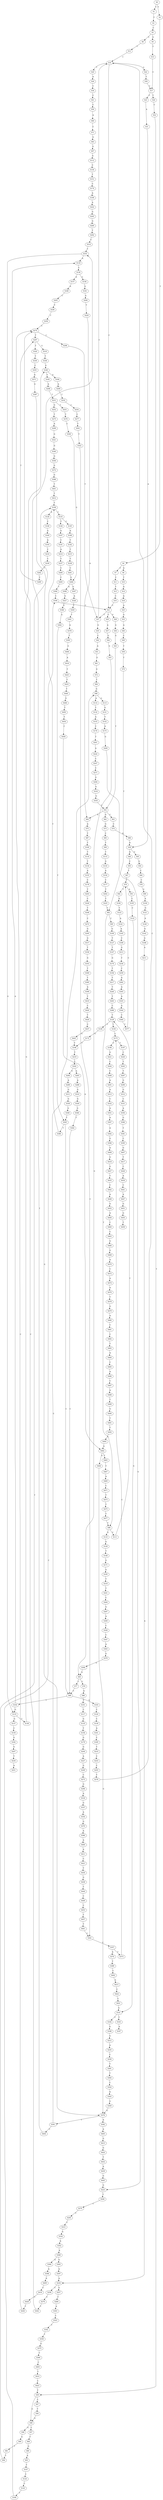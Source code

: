 strict digraph  {
	S0 -> S1 [ label = C ];
	S0 -> S2 [ label = T ];
	S1 -> S3 [ label = T ];
	S2 -> S4 [ label = T ];
	S3 -> S5 [ label = C ];
	S4 -> S6 [ label = A ];
	S4 -> S7 [ label = C ];
	S5 -> S8 [ label = C ];
	S5 -> S9 [ label = G ];
	S6 -> S10 [ label = T ];
	S7 -> S11 [ label = C ];
	S8 -> S12 [ label = T ];
	S9 -> S13 [ label = T ];
	S10 -> S14 [ label = A ];
	S11 -> S15 [ label = T ];
	S12 -> S16 [ label = C ];
	S13 -> S17 [ label = C ];
	S14 -> S18 [ label = A ];
	S15 -> S19 [ label = C ];
	S16 -> S20 [ label = T ];
	S16 -> S21 [ label = C ];
	S16 -> S22 [ label = G ];
	S17 -> S23 [ label = C ];
	S17 -> S24 [ label = T ];
	S18 -> S25 [ label = A ];
	S19 -> S21 [ label = C ];
	S20 -> S26 [ label = A ];
	S21 -> S27 [ label = T ];
	S21 -> S28 [ label = G ];
	S21 -> S29 [ label = C ];
	S22 -> S30 [ label = T ];
	S23 -> S31 [ label = A ];
	S24 -> S32 [ label = C ];
	S25 -> S33 [ label = G ];
	S26 -> S34 [ label = C ];
	S27 -> S16 [ label = C ];
	S27 -> S35 [ label = G ];
	S28 -> S36 [ label = G ];
	S29 -> S37 [ label = A ];
	S30 -> S17 [ label = C ];
	S31 -> S38 [ label = A ];
	S32 -> S39 [ label = T ];
	S33 -> S40 [ label = A ];
	S34 -> S41 [ label = C ];
	S35 -> S42 [ label = C ];
	S36 -> S43 [ label = G ];
	S37 -> S44 [ label = G ];
	S38 -> S45 [ label = G ];
	S38 -> S46 [ label = A ];
	S39 -> S47 [ label = C ];
	S39 -> S48 [ label = G ];
	S40 -> S49 [ label = C ];
	S41 -> S50 [ label = C ];
	S42 -> S51 [ label = A ];
	S43 -> S52 [ label = T ];
	S44 -> S53 [ label = G ];
	S45 -> S54 [ label = G ];
	S46 -> S55 [ label = C ];
	S47 -> S56 [ label = T ];
	S48 -> S57 [ label = C ];
	S48 -> S58 [ label = G ];
	S49 -> S59 [ label = T ];
	S50 -> S60 [ label = A ];
	S51 -> S61 [ label = G ];
	S52 -> S62 [ label = G ];
	S52 -> S63 [ label = C ];
	S52 -> S64 [ label = A ];
	S53 -> S65 [ label = G ];
	S54 -> S66 [ label = C ];
	S55 -> S67 [ label = T ];
	S56 -> S48 [ label = G ];
	S57 -> S68 [ label = T ];
	S58 -> S69 [ label = G ];
	S59 -> S70 [ label = T ];
	S60 -> S71 [ label = C ];
	S61 -> S72 [ label = G ];
	S62 -> S73 [ label = G ];
	S63 -> S74 [ label = C ];
	S64 -> S75 [ label = A ];
	S65 -> S76 [ label = C ];
	S65 -> S77 [ label = T ];
	S66 -> S78 [ label = C ];
	S67 -> S79 [ label = C ];
	S68 -> S80 [ label = G ];
	S69 -> S81 [ label = T ];
	S70 -> S82 [ label = T ];
	S71 -> S83 [ label = G ];
	S72 -> S84 [ label = T ];
	S73 -> S85 [ label = C ];
	S74 -> S86 [ label = A ];
	S75 -> S87 [ label = T ];
	S76 -> S88 [ label = A ];
	S77 -> S89 [ label = C ];
	S78 -> S90 [ label = G ];
	S79 -> S91 [ label = A ];
	S79 -> S92 [ label = T ];
	S80 -> S93 [ label = A ];
	S81 -> S94 [ label = T ];
	S82 -> S95 [ label = C ];
	S82 -> S96 [ label = T ];
	S83 -> S97 [ label = G ];
	S84 -> S98 [ label = G ];
	S85 -> S99 [ label = T ];
	S86 -> S38 [ label = A ];
	S87 -> S100 [ label = T ];
	S88 -> S101 [ label = T ];
	S89 -> S102 [ label = T ];
	S89 -> S103 [ label = G ];
	S90 -> S104 [ label = A ];
	S91 -> S105 [ label = C ];
	S92 -> S106 [ label = A ];
	S93 -> S107 [ label = T ];
	S94 -> S108 [ label = T ];
	S95 -> S109 [ label = G ];
	S96 -> S110 [ label = G ];
	S96 -> S111 [ label = C ];
	S97 -> S112 [ label = G ];
	S98 -> S113 [ label = G ];
	S98 -> S114 [ label = A ];
	S99 -> S115 [ label = T ];
	S100 -> S116 [ label = T ];
	S101 -> S117 [ label = C ];
	S102 -> S118 [ label = A ];
	S102 -> S119 [ label = G ];
	S103 -> S120 [ label = C ];
	S104 -> S121 [ label = G ];
	S105 -> S122 [ label = C ];
	S106 -> S123 [ label = T ];
	S107 -> S124 [ label = C ];
	S108 -> S125 [ label = C ];
	S108 -> S126 [ label = A ];
	S109 -> S127 [ label = T ];
	S110 -> S128 [ label = G ];
	S111 -> S129 [ label = T ];
	S112 -> S130 [ label = C ];
	S113 -> S131 [ label = G ];
	S114 -> S132 [ label = T ];
	S115 -> S133 [ label = G ];
	S116 -> S134 [ label = T ];
	S117 -> S135 [ label = G ];
	S118 -> S136 [ label = C ];
	S119 -> S137 [ label = G ];
	S119 -> S138 [ label = T ];
	S120 -> S139 [ label = C ];
	S121 -> S140 [ label = A ];
	S122 -> S141 [ label = G ];
	S123 -> S142 [ label = A ];
	S124 -> S143 [ label = C ];
	S125 -> S144 [ label = T ];
	S125 -> S145 [ label = C ];
	S126 -> S146 [ label = C ];
	S127 -> S147 [ label = T ];
	S128 -> S148 [ label = T ];
	S129 -> S149 [ label = C ];
	S129 -> S150 [ label = T ];
	S130 -> S151 [ label = T ];
	S131 -> S152 [ label = T ];
	S132 -> S153 [ label = A ];
	S133 -> S154 [ label = A ];
	S134 -> S155 [ label = A ];
	S135 -> S156 [ label = T ];
	S136 -> S157 [ label = A ];
	S136 -> S158 [ label = G ];
	S137 -> S159 [ label = C ];
	S138 -> S160 [ label = G ];
	S139 -> S161 [ label = A ];
	S140 -> S162 [ label = A ];
	S141 -> S163 [ label = T ];
	S141 -> S164 [ label = C ];
	S142 -> S165 [ label = A ];
	S143 -> S166 [ label = T ];
	S144 -> S167 [ label = G ];
	S145 -> S168 [ label = A ];
	S146 -> S169 [ label = G ];
	S147 -> S170 [ label = G ];
	S148 -> S171 [ label = G ];
	S149 -> S172 [ label = G ];
	S150 -> S173 [ label = C ];
	S151 -> S174 [ label = C ];
	S152 -> S175 [ label = A ];
	S153 -> S176 [ label = C ];
	S154 -> S177 [ label = C ];
	S155 -> S178 [ label = C ];
	S156 -> S179 [ label = G ];
	S157 -> S180 [ label = A ];
	S158 -> S181 [ label = G ];
	S159 -> S182 [ label = G ];
	S160 -> S183 [ label = T ];
	S160 -> S184 [ label = A ];
	S161 -> S185 [ label = C ];
	S162 -> S186 [ label = G ];
	S163 -> S187 [ label = A ];
	S164 -> S188 [ label = G ];
	S165 -> S189 [ label = C ];
	S166 -> S190 [ label = C ];
	S167 -> S191 [ label = C ];
	S168 -> S192 [ label = T ];
	S169 -> S193 [ label = A ];
	S170 -> S194 [ label = T ];
	S171 -> S195 [ label = G ];
	S172 -> S196 [ label = T ];
	S173 -> S197 [ label = T ];
	S173 -> S198 [ label = C ];
	S174 -> S199 [ label = A ];
	S175 -> S200 [ label = G ];
	S176 -> S201 [ label = T ];
	S177 -> S202 [ label = T ];
	S178 -> S203 [ label = T ];
	S179 -> S204 [ label = G ];
	S180 -> S205 [ label = C ];
	S181 -> S206 [ label = G ];
	S182 -> S207 [ label = G ];
	S183 -> S208 [ label = A ];
	S184 -> S209 [ label = A ];
	S185 -> S210 [ label = T ];
	S186 -> S211 [ label = A ];
	S188 -> S212 [ label = G ];
	S189 -> S213 [ label = G ];
	S190 -> S21 [ label = C ];
	S191 -> S214 [ label = A ];
	S192 -> S215 [ label = T ];
	S193 -> S216 [ label = C ];
	S194 -> S217 [ label = T ];
	S195 -> S218 [ label = T ];
	S196 -> S219 [ label = T ];
	S197 -> S220 [ label = C ];
	S198 -> S221 [ label = G ];
	S199 -> S222 [ label = A ];
	S200 -> S223 [ label = G ];
	S201 -> S224 [ label = A ];
	S202 -> S225 [ label = T ];
	S203 -> S226 [ label = C ];
	S204 -> S227 [ label = A ];
	S205 -> S228 [ label = C ];
	S206 -> S229 [ label = T ];
	S207 -> S230 [ label = T ];
	S208 -> S231 [ label = T ];
	S209 -> S232 [ label = T ];
	S210 -> S233 [ label = C ];
	S211 -> S234 [ label = A ];
	S212 -> S235 [ label = A ];
	S213 -> S236 [ label = T ];
	S214 -> S237 [ label = T ];
	S215 -> S238 [ label = T ];
	S216 -> S239 [ label = C ];
	S217 -> S240 [ label = T ];
	S218 -> S241 [ label = T ];
	S219 -> S242 [ label = T ];
	S220 -> S243 [ label = T ];
	S221 -> S244 [ label = C ];
	S222 -> S245 [ label = G ];
	S223 -> S246 [ label = T ];
	S224 -> S247 [ label = C ];
	S225 -> S82 [ label = T ];
	S226 -> S248 [ label = T ];
	S227 -> S249 [ label = G ];
	S228 -> S250 [ label = T ];
	S229 -> S64 [ label = A ];
	S230 -> S251 [ label = A ];
	S231 -> S252 [ label = G ];
	S231 -> S253 [ label = T ];
	S232 -> S254 [ label = C ];
	S233 -> S255 [ label = C ];
	S234 -> S256 [ label = C ];
	S234 -> S257 [ label = G ];
	S235 -> S258 [ label = C ];
	S236 -> S259 [ label = C ];
	S237 -> S260 [ label = C ];
	S238 -> S261 [ label = C ];
	S239 -> S262 [ label = T ];
	S240 -> S263 [ label = T ];
	S241 -> S264 [ label = C ];
	S242 -> S265 [ label = A ];
	S242 -> S266 [ label = G ];
	S243 -> S267 [ label = T ];
	S244 -> S268 [ label = C ];
	S245 -> S269 [ label = G ];
	S246 -> S270 [ label = C ];
	S247 -> S271 [ label = C ];
	S248 -> S272 [ label = C ];
	S249 -> S273 [ label = C ];
	S250 -> S274 [ label = C ];
	S252 -> S275 [ label = T ];
	S253 -> S276 [ label = T ];
	S254 -> S277 [ label = C ];
	S255 -> S278 [ label = T ];
	S256 -> S279 [ label = C ];
	S257 -> S280 [ label = T ];
	S258 -> S281 [ label = T ];
	S259 -> S282 [ label = A ];
	S260 -> S283 [ label = C ];
	S261 -> S284 [ label = G ];
	S262 -> S285 [ label = C ];
	S263 -> S286 [ label = C ];
	S264 -> S287 [ label = G ];
	S265 -> S288 [ label = A ];
	S266 -> S289 [ label = A ];
	S267 -> S290 [ label = G ];
	S268 -> S291 [ label = A ];
	S269 -> S292 [ label = T ];
	S270 -> S293 [ label = C ];
	S271 -> S294 [ label = G ];
	S272 -> S295 [ label = G ];
	S273 -> S296 [ label = G ];
	S274 -> S297 [ label = T ];
	S274 -> S298 [ label = C ];
	S275 -> S299 [ label = A ];
	S276 -> S300 [ label = C ];
	S277 -> S301 [ label = T ];
	S278 -> S16 [ label = C ];
	S279 -> S302 [ label = T ];
	S280 -> S303 [ label = A ];
	S281 -> S304 [ label = T ];
	S282 -> S305 [ label = A ];
	S283 -> S306 [ label = T ];
	S284 -> S307 [ label = G ];
	S284 -> S308 [ label = A ];
	S285 -> S297 [ label = T ];
	S286 -> S129 [ label = T ];
	S287 -> S309 [ label = A ];
	S288 -> S310 [ label = G ];
	S289 -> S311 [ label = G ];
	S290 -> S312 [ label = G ];
	S291 -> S313 [ label = A ];
	S292 -> S314 [ label = C ];
	S293 -> S315 [ label = C ];
	S294 -> S316 [ label = G ];
	S295 -> S317 [ label = G ];
	S296 -> S318 [ label = A ];
	S297 -> S319 [ label = G ];
	S297 -> S320 [ label = T ];
	S298 -> S27 [ label = T ];
	S299 -> S321 [ label = G ];
	S300 -> S284 [ label = G ];
	S301 -> S322 [ label = T ];
	S302 -> S274 [ label = C ];
	S303 -> S323 [ label = C ];
	S304 -> S324 [ label = C ];
	S305 -> S325 [ label = A ];
	S306 -> S190 [ label = C ];
	S307 -> S326 [ label = A ];
	S308 -> S327 [ label = G ];
	S309 -> S328 [ label = C ];
	S310 -> S329 [ label = G ];
	S311 -> S330 [ label = G ];
	S312 -> S331 [ label = C ];
	S313 -> S332 [ label = C ];
	S314 -> S333 [ label = T ];
	S315 -> S334 [ label = G ];
	S316 -> S335 [ label = G ];
	S317 -> S336 [ label = T ];
	S318 -> S337 [ label = G ];
	S319 -> S338 [ label = T ];
	S320 -> S339 [ label = T ];
	S321 -> S340 [ label = G ];
	S322 -> S341 [ label = C ];
	S323 -> S342 [ label = T ];
	S324 -> S343 [ label = A ];
	S325 -> S344 [ label = A ];
	S326 -> S345 [ label = T ];
	S327 -> S346 [ label = G ];
	S328 -> S347 [ label = C ];
	S329 -> S348 [ label = G ];
	S330 -> S349 [ label = G ];
	S331 -> S350 [ label = A ];
	S332 -> S351 [ label = A ];
	S333 -> S119 [ label = G ];
	S333 -> S118 [ label = A ];
	S334 -> S352 [ label = A ];
	S335 -> S52 [ label = T ];
	S336 -> S353 [ label = G ];
	S337 -> S354 [ label = A ];
	S338 -> S160 [ label = G ];
	S339 -> S355 [ label = C ];
	S340 -> S356 [ label = G ];
	S341 -> S357 [ label = T ];
	S342 -> S358 [ label = T ];
	S343 -> S359 [ label = G ];
	S344 -> S360 [ label = C ];
	S345 -> S361 [ label = T ];
	S346 -> S362 [ label = G ];
	S347 -> S363 [ label = A ];
	S348 -> S364 [ label = T ];
	S349 -> S365 [ label = T ];
	S350 -> S366 [ label = G ];
	S351 -> S367 [ label = A ];
	S352 -> S368 [ label = A ];
	S353 -> S369 [ label = T ];
	S354 -> S370 [ label = G ];
	S355 -> S371 [ label = A ];
	S356 -> S372 [ label = G ];
	S357 -> S373 [ label = T ];
	S357 -> S374 [ label = A ];
	S358 -> S375 [ label = G ];
	S359 -> S376 [ label = G ];
	S360 -> S377 [ label = T ];
	S361 -> S378 [ label = A ];
	S362 -> S365 [ label = T ];
	S363 -> S379 [ label = G ];
	S364 -> S89 [ label = C ];
	S365 -> S89 [ label = C ];
	S365 -> S380 [ label = T ];
	S366 -> S381 [ label = T ];
	S367 -> S382 [ label = A ];
	S368 -> S383 [ label = G ];
	S368 -> S384 [ label = A ];
	S369 -> S385 [ label = T ];
	S370 -> S386 [ label = A ];
	S371 -> S387 [ label = G ];
	S372 -> S388 [ label = G ];
	S373 -> S173 [ label = C ];
	S374 -> S389 [ label = T ];
	S375 -> S390 [ label = T ];
	S376 -> S391 [ label = T ];
	S376 -> S392 [ label = A ];
	S377 -> S79 [ label = C ];
	S378 -> S393 [ label = T ];
	S379 -> S394 [ label = G ];
	S380 -> S108 [ label = T ];
	S381 -> S395 [ label = C ];
	S382 -> S396 [ label = G ];
	S383 -> S397 [ label = A ];
	S384 -> S398 [ label = A ];
	S385 -> S399 [ label = A ];
	S386 -> S400 [ label = A ];
	S387 -> S376 [ label = G ];
	S388 -> S401 [ label = T ];
	S389 -> S402 [ label = C ];
	S390 -> S403 [ label = C ];
	S391 -> S98 [ label = G ];
	S391 -> S404 [ label = C ];
	S392 -> S405 [ label = A ];
	S393 -> S406 [ label = G ];
	S394 -> S65 [ label = G ];
	S395 -> S407 [ label = G ];
	S396 -> S408 [ label = A ];
	S397 -> S234 [ label = A ];
	S398 -> S409 [ label = A ];
	S399 -> S410 [ label = T ];
	S400 -> S411 [ label = A ];
	S401 -> S412 [ label = T ];
	S402 -> S413 [ label = A ];
	S403 -> S414 [ label = T ];
	S404 -> S333 [ label = T ];
	S405 -> S415 [ label = G ];
	S406 -> S416 [ label = A ];
	S407 -> S417 [ label = T ];
	S408 -> S418 [ label = G ];
	S409 -> S419 [ label = C ];
	S410 -> S420 [ label = C ];
	S411 -> S421 [ label = C ];
	S412 -> S108 [ label = T ];
	S413 -> S422 [ label = C ];
	S414 -> S423 [ label = C ];
	S415 -> S424 [ label = G ];
	S416 -> S425 [ label = T ];
	S417 -> S426 [ label = C ];
	S418 -> S427 [ label = G ];
	S419 -> S428 [ label = C ];
	S420 -> S429 [ label = T ];
	S421 -> S430 [ label = T ];
	S422 -> S431 [ label = C ];
	S423 -> S39 [ label = T ];
	S424 -> S432 [ label = T ];
	S425 -> S433 [ label = T ];
	S426 -> S434 [ label = A ];
	S427 -> S435 [ label = T ];
	S428 -> S436 [ label = T ];
	S429 -> S437 [ label = C ];
	S430 -> S438 [ label = G ];
	S431 -> S141 [ label = G ];
	S432 -> S439 [ label = A ];
	S433 -> S440 [ label = T ];
	S434 -> S441 [ label = C ];
	S435 -> S442 [ label = C ];
	S436 -> S274 [ label = C ];
	S437 -> S443 [ label = G ];
	S438 -> S444 [ label = T ];
	S439 -> S445 [ label = G ];
	S440 -> S446 [ label = G ];
	S441 -> S447 [ label = A ];
	S442 -> S448 [ label = A ];
	S443 -> S196 [ label = T ];
	S444 -> S449 [ label = C ];
	S445 -> S223 [ label = G ];
	S446 -> S450 [ label = T ];
	S447 -> S451 [ label = G ];
	S448 -> S452 [ label = G ];
	S449 -> S453 [ label = C ];
	S450 -> S454 [ label = T ];
	S451 -> S455 [ label = G ];
	S452 -> S456 [ label = A ];
	S453 -> S457 [ label = T ];
	S454 -> S458 [ label = C ];
	S455 -> S459 [ label = T ];
	S456 -> S460 [ label = C ];
	S457 -> S461 [ label = T ];
	S458 -> S462 [ label = A ];
	S460 -> S463 [ label = C ];
	S461 -> S341 [ label = C ];
	S462 -> S464 [ label = G ];
	S462 -> S465 [ label = T ];
	S463 -> S466 [ label = G ];
	S464 -> S376 [ label = G ];
	S465 -> S467 [ label = T ];
	S466 -> S468 [ label = G ];
	S467 -> S469 [ label = A ];
	S468 -> S470 [ label = A ];
	S469 -> S471 [ label = C ];
	S470 -> S472 [ label = C ];
	S471 -> S473 [ label = T ];
	S472 -> S474 [ label = A ];
	S473 -> S475 [ label = T ];
	S474 -> S476 [ label = A ];
	S475 -> S477 [ label = T ];
	S476 -> S478 [ label = T ];
	S477 -> S96 [ label = T ];
	S478 -> S479 [ label = G ];
	S479 -> S480 [ label = A ];
	S480 -> S481 [ label = C ];
	S481 -> S482 [ label = C ];
	S482 -> S483 [ label = T ];
	S483 -> S484 [ label = A ];
	S484 -> S485 [ label = C ];
	S485 -> S486 [ label = A ];
	S486 -> S487 [ label = C ];
	S487 -> S488 [ label = A ];
	S488 -> S489 [ label = T ];
	S489 -> S490 [ label = G ];
	S490 -> S491 [ label = T ];
	S491 -> S492 [ label = T ];
	S492 -> S493 [ label = C ];
	S493 -> S462 [ label = A ];
}
